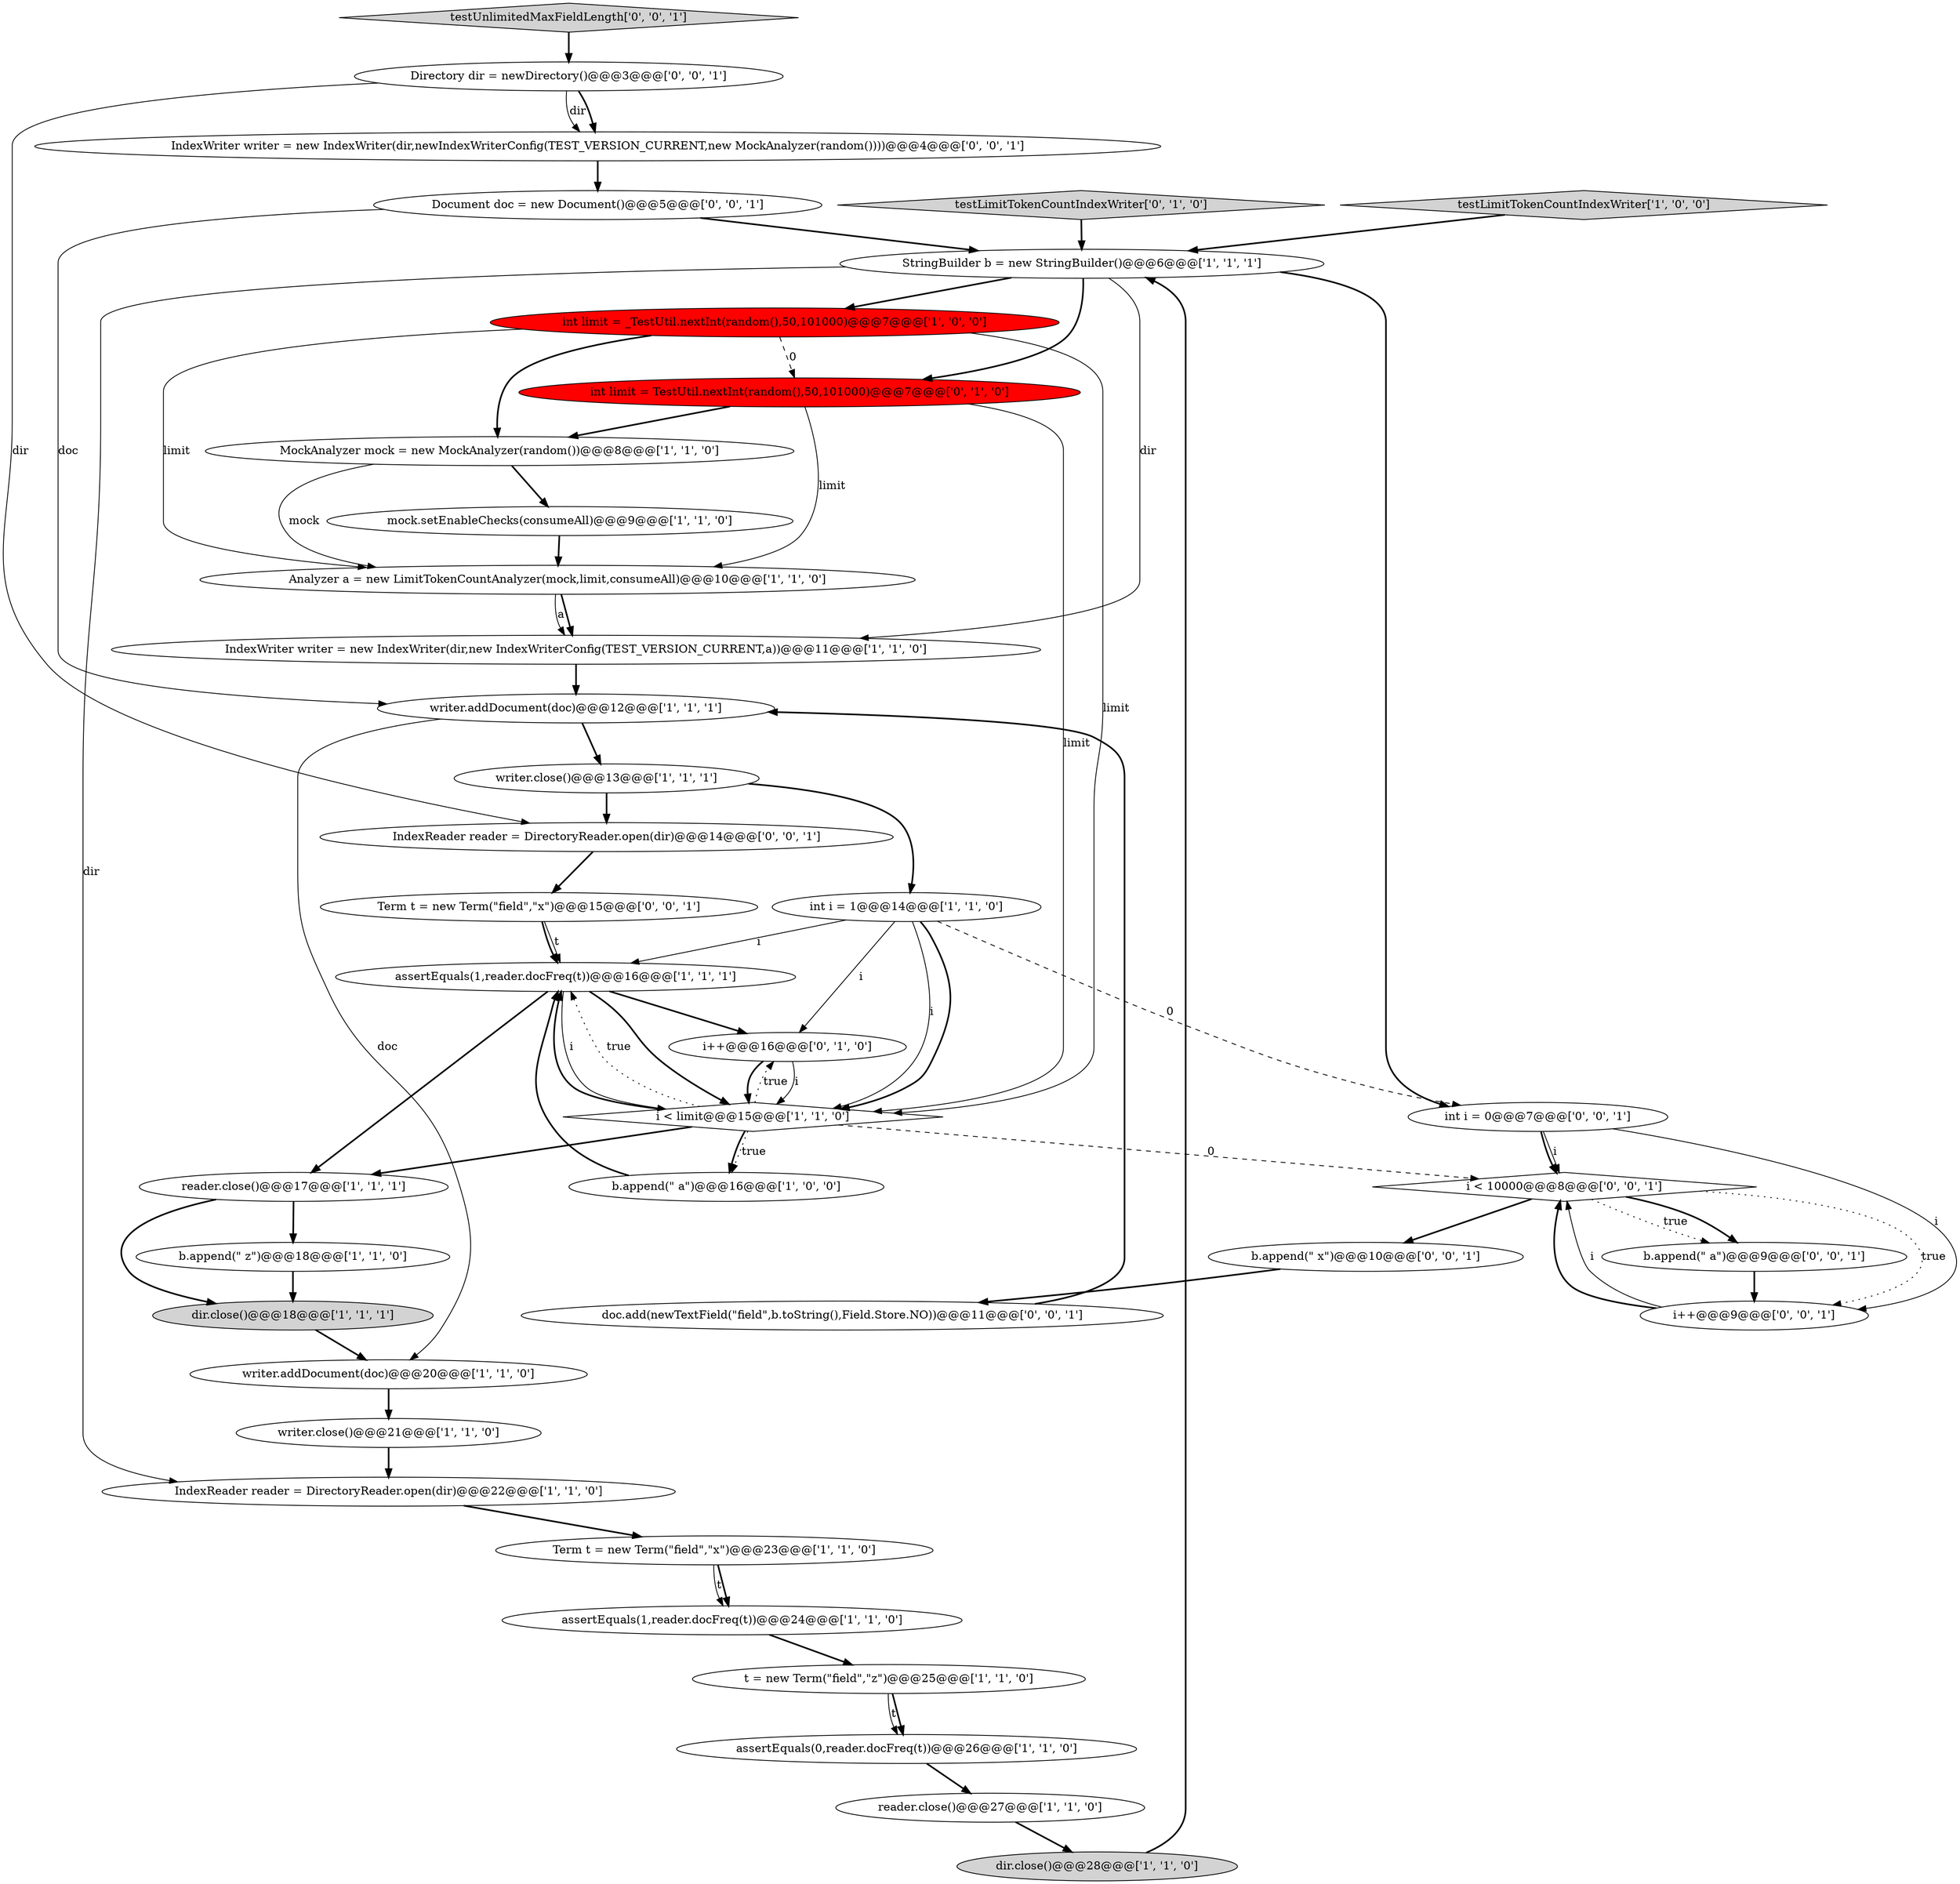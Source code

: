 digraph {
13 [style = filled, label = "StringBuilder b = new StringBuilder()@@@6@@@['1', '1', '1']", fillcolor = white, shape = ellipse image = "AAA0AAABBB1BBB"];
25 [style = filled, label = "int limit = TestUtil.nextInt(random(),50,101000)@@@7@@@['0', '1', '0']", fillcolor = red, shape = ellipse image = "AAA1AAABBB2BBB"];
27 [style = filled, label = "i++@@@16@@@['0', '1', '0']", fillcolor = white, shape = ellipse image = "AAA0AAABBB2BBB"];
29 [style = filled, label = "int i = 0@@@7@@@['0', '0', '1']", fillcolor = white, shape = ellipse image = "AAA0AAABBB3BBB"];
14 [style = filled, label = "MockAnalyzer mock = new MockAnalyzer(random())@@@8@@@['1', '1', '0']", fillcolor = white, shape = ellipse image = "AAA0AAABBB1BBB"];
8 [style = filled, label = "writer.close()@@@21@@@['1', '1', '0']", fillcolor = white, shape = ellipse image = "AAA0AAABBB1BBB"];
28 [style = filled, label = "b.append(\" a\")@@@9@@@['0', '0', '1']", fillcolor = white, shape = ellipse image = "AAA0AAABBB3BBB"];
26 [style = filled, label = "testLimitTokenCountIndexWriter['0', '1', '0']", fillcolor = lightgray, shape = diamond image = "AAA0AAABBB2BBB"];
18 [style = filled, label = "reader.close()@@@17@@@['1', '1', '1']", fillcolor = white, shape = ellipse image = "AAA0AAABBB1BBB"];
1 [style = filled, label = "dir.close()@@@18@@@['1', '1', '1']", fillcolor = lightgray, shape = ellipse image = "AAA0AAABBB1BBB"];
6 [style = filled, label = "IndexWriter writer = new IndexWriter(dir,new IndexWriterConfig(TEST_VERSION_CURRENT,a))@@@11@@@['1', '1', '0']", fillcolor = white, shape = ellipse image = "AAA0AAABBB1BBB"];
9 [style = filled, label = "assertEquals(0,reader.docFreq(t))@@@26@@@['1', '1', '0']", fillcolor = white, shape = ellipse image = "AAA0AAABBB1BBB"];
36 [style = filled, label = "doc.add(newTextField(\"field\",b.toString(),Field.Store.NO))@@@11@@@['0', '0', '1']", fillcolor = white, shape = ellipse image = "AAA0AAABBB3BBB"];
23 [style = filled, label = "b.append(\" z\")@@@18@@@['1', '1', '0']", fillcolor = white, shape = ellipse image = "AAA0AAABBB1BBB"];
16 [style = filled, label = "t = new Term(\"field\",\"z\")@@@25@@@['1', '1', '0']", fillcolor = white, shape = ellipse image = "AAA0AAABBB1BBB"];
11 [style = filled, label = "writer.close()@@@13@@@['1', '1', '1']", fillcolor = white, shape = ellipse image = "AAA0AAABBB1BBB"];
37 [style = filled, label = "IndexReader reader = DirectoryReader.open(dir)@@@14@@@['0', '0', '1']", fillcolor = white, shape = ellipse image = "AAA0AAABBB3BBB"];
0 [style = filled, label = "assertEquals(1,reader.docFreq(t))@@@24@@@['1', '1', '0']", fillcolor = white, shape = ellipse image = "AAA0AAABBB1BBB"];
30 [style = filled, label = "i++@@@9@@@['0', '0', '1']", fillcolor = white, shape = ellipse image = "AAA0AAABBB3BBB"];
2 [style = filled, label = "IndexReader reader = DirectoryReader.open(dir)@@@22@@@['1', '1', '0']", fillcolor = white, shape = ellipse image = "AAA0AAABBB1BBB"];
12 [style = filled, label = "mock.setEnableChecks(consumeAll)@@@9@@@['1', '1', '0']", fillcolor = white, shape = ellipse image = "AAA0AAABBB1BBB"];
35 [style = filled, label = "testUnlimitedMaxFieldLength['0', '0', '1']", fillcolor = lightgray, shape = diamond image = "AAA0AAABBB3BBB"];
10 [style = filled, label = "Term t = new Term(\"field\",\"x\")@@@23@@@['1', '1', '0']", fillcolor = white, shape = ellipse image = "AAA0AAABBB1BBB"];
34 [style = filled, label = "IndexWriter writer = new IndexWriter(dir,newIndexWriterConfig(TEST_VERSION_CURRENT,new MockAnalyzer(random())))@@@4@@@['0', '0', '1']", fillcolor = white, shape = ellipse image = "AAA0AAABBB3BBB"];
15 [style = filled, label = "writer.addDocument(doc)@@@20@@@['1', '1', '0']", fillcolor = white, shape = ellipse image = "AAA0AAABBB1BBB"];
3 [style = filled, label = "writer.addDocument(doc)@@@12@@@['1', '1', '1']", fillcolor = white, shape = ellipse image = "AAA0AAABBB1BBB"];
7 [style = filled, label = "i < limit@@@15@@@['1', '1', '0']", fillcolor = white, shape = diamond image = "AAA0AAABBB1BBB"];
33 [style = filled, label = "i < 10000@@@8@@@['0', '0', '1']", fillcolor = white, shape = diamond image = "AAA0AAABBB3BBB"];
24 [style = filled, label = "int limit = _TestUtil.nextInt(random(),50,101000)@@@7@@@['1', '0', '0']", fillcolor = red, shape = ellipse image = "AAA1AAABBB1BBB"];
5 [style = filled, label = "testLimitTokenCountIndexWriter['1', '0', '0']", fillcolor = lightgray, shape = diamond image = "AAA0AAABBB1BBB"];
31 [style = filled, label = "b.append(\" x\")@@@10@@@['0', '0', '1']", fillcolor = white, shape = ellipse image = "AAA0AAABBB3BBB"];
39 [style = filled, label = "Document doc = new Document()@@@5@@@['0', '0', '1']", fillcolor = white, shape = ellipse image = "AAA0AAABBB3BBB"];
21 [style = filled, label = "assertEquals(1,reader.docFreq(t))@@@16@@@['1', '1', '1']", fillcolor = white, shape = ellipse image = "AAA0AAABBB1BBB"];
32 [style = filled, label = "Term t = new Term(\"field\",\"x\")@@@15@@@['0', '0', '1']", fillcolor = white, shape = ellipse image = "AAA0AAABBB3BBB"];
22 [style = filled, label = "dir.close()@@@28@@@['1', '1', '0']", fillcolor = lightgray, shape = ellipse image = "AAA0AAABBB1BBB"];
38 [style = filled, label = "Directory dir = newDirectory()@@@3@@@['0', '0', '1']", fillcolor = white, shape = ellipse image = "AAA0AAABBB3BBB"];
19 [style = filled, label = "reader.close()@@@27@@@['1', '1', '0']", fillcolor = white, shape = ellipse image = "AAA0AAABBB1BBB"];
20 [style = filled, label = "Analyzer a = new LimitTokenCountAnalyzer(mock,limit,consumeAll)@@@10@@@['1', '1', '0']", fillcolor = white, shape = ellipse image = "AAA0AAABBB1BBB"];
17 [style = filled, label = "b.append(\" a\")@@@16@@@['1', '0', '0']", fillcolor = white, shape = ellipse image = "AAA0AAABBB1BBB"];
4 [style = filled, label = "int i = 1@@@14@@@['1', '1', '0']", fillcolor = white, shape = ellipse image = "AAA0AAABBB1BBB"];
4->7 [style = solid, label="i"];
13->25 [style = bold, label=""];
6->3 [style = bold, label=""];
29->33 [style = solid, label="i"];
0->16 [style = bold, label=""];
13->6 [style = solid, label="dir"];
32->21 [style = bold, label=""];
7->17 [style = bold, label=""];
13->24 [style = bold, label=""];
18->23 [style = bold, label=""];
30->33 [style = bold, label=""];
28->30 [style = bold, label=""];
16->9 [style = solid, label="t"];
21->27 [style = bold, label=""];
27->7 [style = solid, label="i"];
29->30 [style = solid, label="i"];
39->13 [style = bold, label=""];
24->25 [style = dashed, label="0"];
1->15 [style = bold, label=""];
33->28 [style = bold, label=""];
11->4 [style = bold, label=""];
32->21 [style = solid, label="t"];
33->28 [style = dotted, label="true"];
3->11 [style = bold, label=""];
12->20 [style = bold, label=""];
11->37 [style = bold, label=""];
31->36 [style = bold, label=""];
4->27 [style = solid, label="i"];
30->33 [style = solid, label="i"];
25->14 [style = bold, label=""];
20->6 [style = bold, label=""];
20->6 [style = solid, label="a"];
2->10 [style = bold, label=""];
21->7 [style = solid, label="i"];
33->30 [style = dotted, label="true"];
21->18 [style = bold, label=""];
4->7 [style = bold, label=""];
26->13 [style = bold, label=""];
24->14 [style = bold, label=""];
38->34 [style = solid, label="dir"];
38->37 [style = solid, label="dir"];
14->20 [style = solid, label="mock"];
13->29 [style = bold, label=""];
29->33 [style = bold, label=""];
39->3 [style = solid, label="doc"];
8->2 [style = bold, label=""];
18->1 [style = bold, label=""];
10->0 [style = solid, label="t"];
24->20 [style = solid, label="limit"];
5->13 [style = bold, label=""];
14->12 [style = bold, label=""];
10->0 [style = bold, label=""];
27->7 [style = bold, label=""];
34->39 [style = bold, label=""];
3->15 [style = solid, label="doc"];
38->34 [style = bold, label=""];
4->21 [style = solid, label="i"];
7->27 [style = dotted, label="true"];
7->18 [style = bold, label=""];
23->1 [style = bold, label=""];
21->7 [style = bold, label=""];
9->19 [style = bold, label=""];
7->21 [style = bold, label=""];
33->31 [style = bold, label=""];
37->32 [style = bold, label=""];
13->2 [style = solid, label="dir"];
25->20 [style = solid, label="limit"];
35->38 [style = bold, label=""];
25->7 [style = solid, label="limit"];
7->33 [style = dashed, label="0"];
4->29 [style = dashed, label="0"];
7->21 [style = dotted, label="true"];
7->17 [style = dotted, label="true"];
19->22 [style = bold, label=""];
17->21 [style = bold, label=""];
15->8 [style = bold, label=""];
16->9 [style = bold, label=""];
22->13 [style = bold, label=""];
24->7 [style = solid, label="limit"];
36->3 [style = bold, label=""];
}
